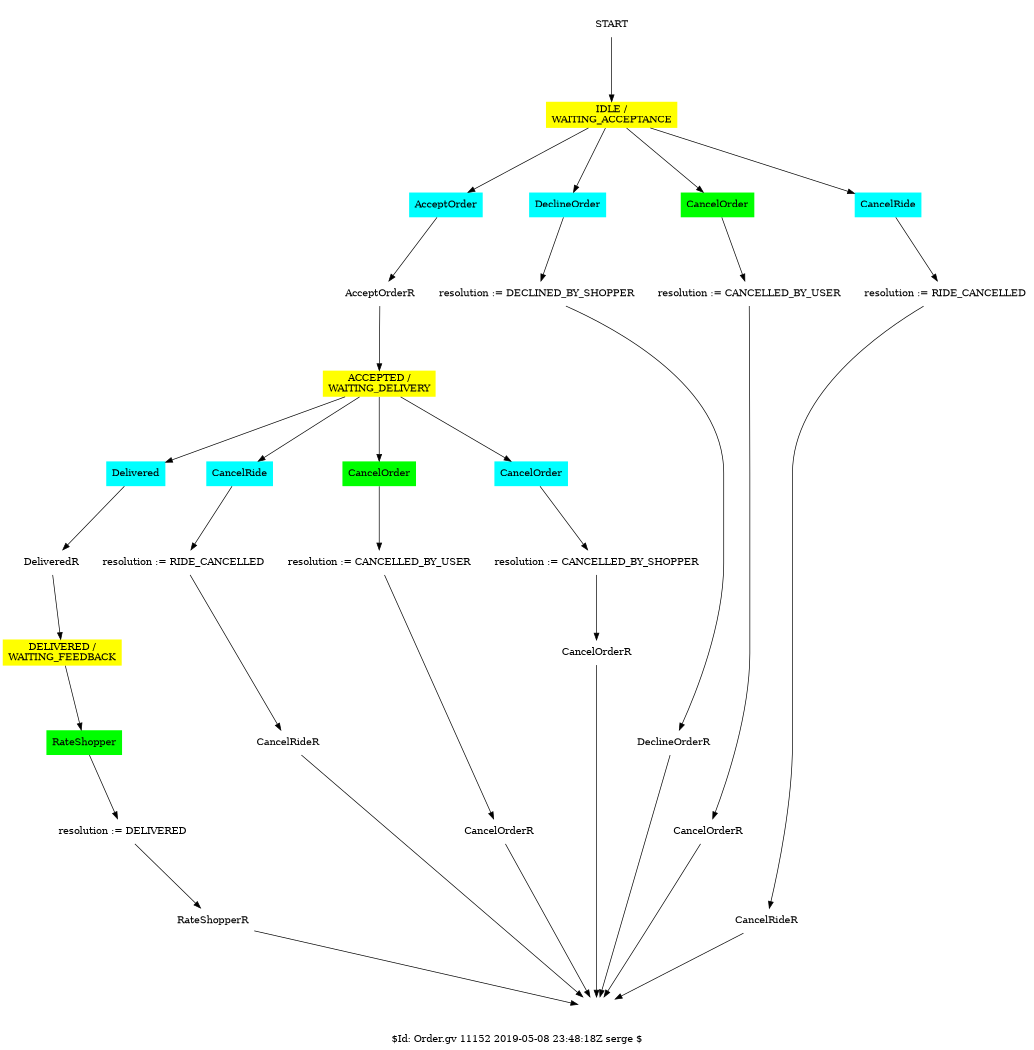 # Order FSM.
#
# Copyright (C) 2019 Sergey Kolevatov
#
# This program is free software: you can redistribute it and/or modify
# it under the terms of the GNU General Public License as published by
# the Free Software Foundation, either version 3 of the License, or
# (at your option) any later version.
#
# This program is distributed in the hope that it will be useful,
# but WITHOUT ANY WARRANTY; without even the implied warranty of
# MERCHANTABILITY or FITNESS FOR A PARTICULAR PURPOSE. See the
# GNU General Public License for more details.
#
# You should have received a copy of the GNU General Public License
# along with this program. If not, see <http://www.gnu.org/licenses/>.
#
# SKV 19508
#
# $Id: Order.gv 11152 2019-05-08 23:48:18Z serge $
#
# execute: FL=Order; dot -l sdl.ps -Tps $FL.gv -o $FL.ps; ps2pdf $FL.ps $FL.pdf

digraph Order
{

label="$Id: Order.gv 11152 2019-05-08 23:48:18Z serge $";

size="7,7";
ratio=fill;
splines=true;
node [peripheries=0 style=filled fillcolor=white]

######################################################
# states

START                           [ shape = sdl_start ]
WAITING_ACCEPTANCE              [ label = "IDLE /\nWAITING_ACCEPTANCE"    shape = sdl_state fillcolor=yellow ]
ACCEPTED_WAITING_DELIVERY       [ label = "ACCEPTED /\nWAITING_DELIVERY"  shape = sdl_state fillcolor=yellow ]
DELIVERED_WAITING_FEEDBACK      [ label = "DELIVERED /\nWAITING_FEEDBACK" shape = sdl_state fillcolor=yellow ]
END                             [ label = ""                              shape = sdl_stop  style=solid ]

######################################################
# actions

WAITING_ACCEPTANCE__ACCEPT_ORDER            [ label="AcceptOrder"                       shape = sdl_input_from_right fillcolor=cyan ]
WAITING_ACCEPTANCE__SEND_ACCEPT_ORDER       [ label="AcceptOrderR"                      shape = sdl_output_to_right ]
WAITING_ACCEPTANCE__DECLINE_ORDER           [ label="DeclineOrder"                      shape = sdl_input_from_right fillcolor=cyan ]
WAITING_ACCEPTANCE__SEND_DECLINE_ORDER      [ label="DeclineOrderR"                     shape = sdl_output_to_right ]
WAITING_ACCEPTANCE__CANCEL_ORDER            [ label="CancelOrder"                       shape = sdl_input_from_left  fillcolor=green ]
WAITING_ACCEPTANCE__SEND_CANCEL_ORDER       [ label="CancelOrderR"                      shape = sdl_output_to_left ]
WAITING_ACCEPTANCE__CANCEL_RIDE             [ label="CancelRide"                        shape = sdl_input_from_right fillcolor=cyan ]
WAITING_ACCEPTANCE__SEND_CANCEL_RIDE        [ label="CancelRideR"                       shape = sdl_output_to_right ]
WAITING_ACCEPTANCE__RESOL_1                 [ label="resolution := CANCELLED_BY_USER"   shape = sdl_task ]
WAITING_ACCEPTANCE__RESOL_2                 [ label="resolution := DECLINED_BY_SHOPPER" shape = sdl_task ]
WAITING_ACCEPTANCE__RESOL_3                 [ label="resolution := RIDE_CANCELLED"      shape = sdl_task ]

ACCEPTED_WAITING_DELIVERY__DELIVERED        [ label="Delivered"                         shape = sdl_input_from_right fillcolor=cyan ]
ACCEPTED_WAITING_DELIVERY__SEND_DELIVERED   [ label="DeliveredR"                        shape = sdl_output_to_right ]
ACCEPTED_WAITING_DELIVERY__CANCEL_RIDE      [ label="CancelRide"                        shape = sdl_input_from_right fillcolor=cyan ]
ACCEPTED_WAITING_DELIVERY__SEND_CANCEL_RIDE [ label="CancelRideR"                       shape = sdl_output_to_right ]
ACCEPTED_WAITING_DELIVERY__CANCEL_ORDER     [ label="CancelOrder"                       shape = sdl_input_from_left  fillcolor=green ]
ACCEPTED_WAITING_DELIVERY__SEND_CANCEL_ORDER    [ label="CancelOrderR"                  shape = sdl_output_to_left ]
ACCEPTED_WAITING_DELIVERY__CANCEL_ORDER_2   [ label="CancelOrder"                       shape = sdl_input_from_right fillcolor=cyan ]
ACCEPTED_WAITING_DELIVERY__SEND_CANCEL_ORDER_2  [ label="CancelOrderR"                  shape = sdl_output_to_right ]
ACCEPTED_WAITING_DELIVERY__RESOL_1          [ label="resolution := RIDE_CANCELLED"      shape = sdl_task ]
ACCEPTED_WAITING_DELIVERY__RESOL_2          [ label="resolution := CANCELLED_BY_USER"   shape = sdl_task ]
ACCEPTED_WAITING_DELIVERY__RESOL_3          [ label="resolution := CANCELLED_BY_SHOPPER" shape = sdl_task ]

DELIVERED_WAITING_FEEDBACK__RATE_SHOPPER    [ label="RateShopper"                       shape = sdl_input_from_left  fillcolor=green ]
DELIVERED_WAITING_FEEDBACK__SEND_RATE_SHOPPER    [ label="RateShopperR"                 shape = sdl_output_to_left ]
DELIVERED_WAITING_FEEDBACK__RESOL_1         [ label="resolution := DELIVERED"           shape = sdl_task ]

######################################################
# transitions

START -> WAITING_ACCEPTANCE

WAITING_ACCEPTANCE -> WAITING_ACCEPTANCE__ACCEPT_ORDER   -> WAITING_ACCEPTANCE__SEND_ACCEPT_ORDER -> ACCEPTED_WAITING_DELIVERY
WAITING_ACCEPTANCE -> WAITING_ACCEPTANCE__CANCEL_ORDER   -> WAITING_ACCEPTANCE__RESOL_1 -> WAITING_ACCEPTANCE__SEND_CANCEL_ORDER  -> END
WAITING_ACCEPTANCE -> WAITING_ACCEPTANCE__DECLINE_ORDER  -> WAITING_ACCEPTANCE__RESOL_2 -> WAITING_ACCEPTANCE__SEND_DECLINE_ORDER -> END
WAITING_ACCEPTANCE -> WAITING_ACCEPTANCE__CANCEL_RIDE    -> WAITING_ACCEPTANCE__RESOL_3 -> WAITING_ACCEPTANCE__SEND_CANCEL_RIDE   -> END

ACCEPTED_WAITING_DELIVERY -> ACCEPTED_WAITING_DELIVERY__DELIVERED      -> ACCEPTED_WAITING_DELIVERY__SEND_DELIVERED -> DELIVERED_WAITING_FEEDBACK
ACCEPTED_WAITING_DELIVERY -> ACCEPTED_WAITING_DELIVERY__CANCEL_RIDE    -> ACCEPTED_WAITING_DELIVERY__RESOL_1 -> ACCEPTED_WAITING_DELIVERY__SEND_CANCEL_RIDE    -> END
ACCEPTED_WAITING_DELIVERY -> ACCEPTED_WAITING_DELIVERY__CANCEL_ORDER   -> ACCEPTED_WAITING_DELIVERY__RESOL_2 -> ACCEPTED_WAITING_DELIVERY__SEND_CANCEL_ORDER   -> END
ACCEPTED_WAITING_DELIVERY -> ACCEPTED_WAITING_DELIVERY__CANCEL_ORDER_2 -> ACCEPTED_WAITING_DELIVERY__RESOL_3 -> ACCEPTED_WAITING_DELIVERY__SEND_CANCEL_ORDER_2 -> END

DELIVERED_WAITING_FEEDBACK -> DELIVERED_WAITING_FEEDBACK__RATE_SHOPPER -> DELIVERED_WAITING_FEEDBACK__RESOL_1 -> DELIVERED_WAITING_FEEDBACK__SEND_RATE_SHOPPER -> END

}
